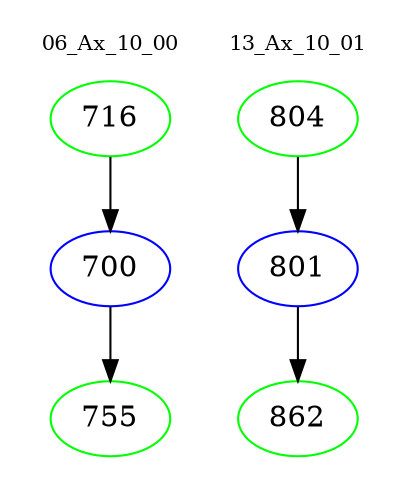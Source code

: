 digraph{
subgraph cluster_0 {
color = white
label = "06_Ax_10_00";
fontsize=10;
T0_716 [label="716", color="green"]
T0_716 -> T0_700 [color="black"]
T0_700 [label="700", color="blue"]
T0_700 -> T0_755 [color="black"]
T0_755 [label="755", color="green"]
}
subgraph cluster_1 {
color = white
label = "13_Ax_10_01";
fontsize=10;
T1_804 [label="804", color="green"]
T1_804 -> T1_801 [color="black"]
T1_801 [label="801", color="blue"]
T1_801 -> T1_862 [color="black"]
T1_862 [label="862", color="green"]
}
}
